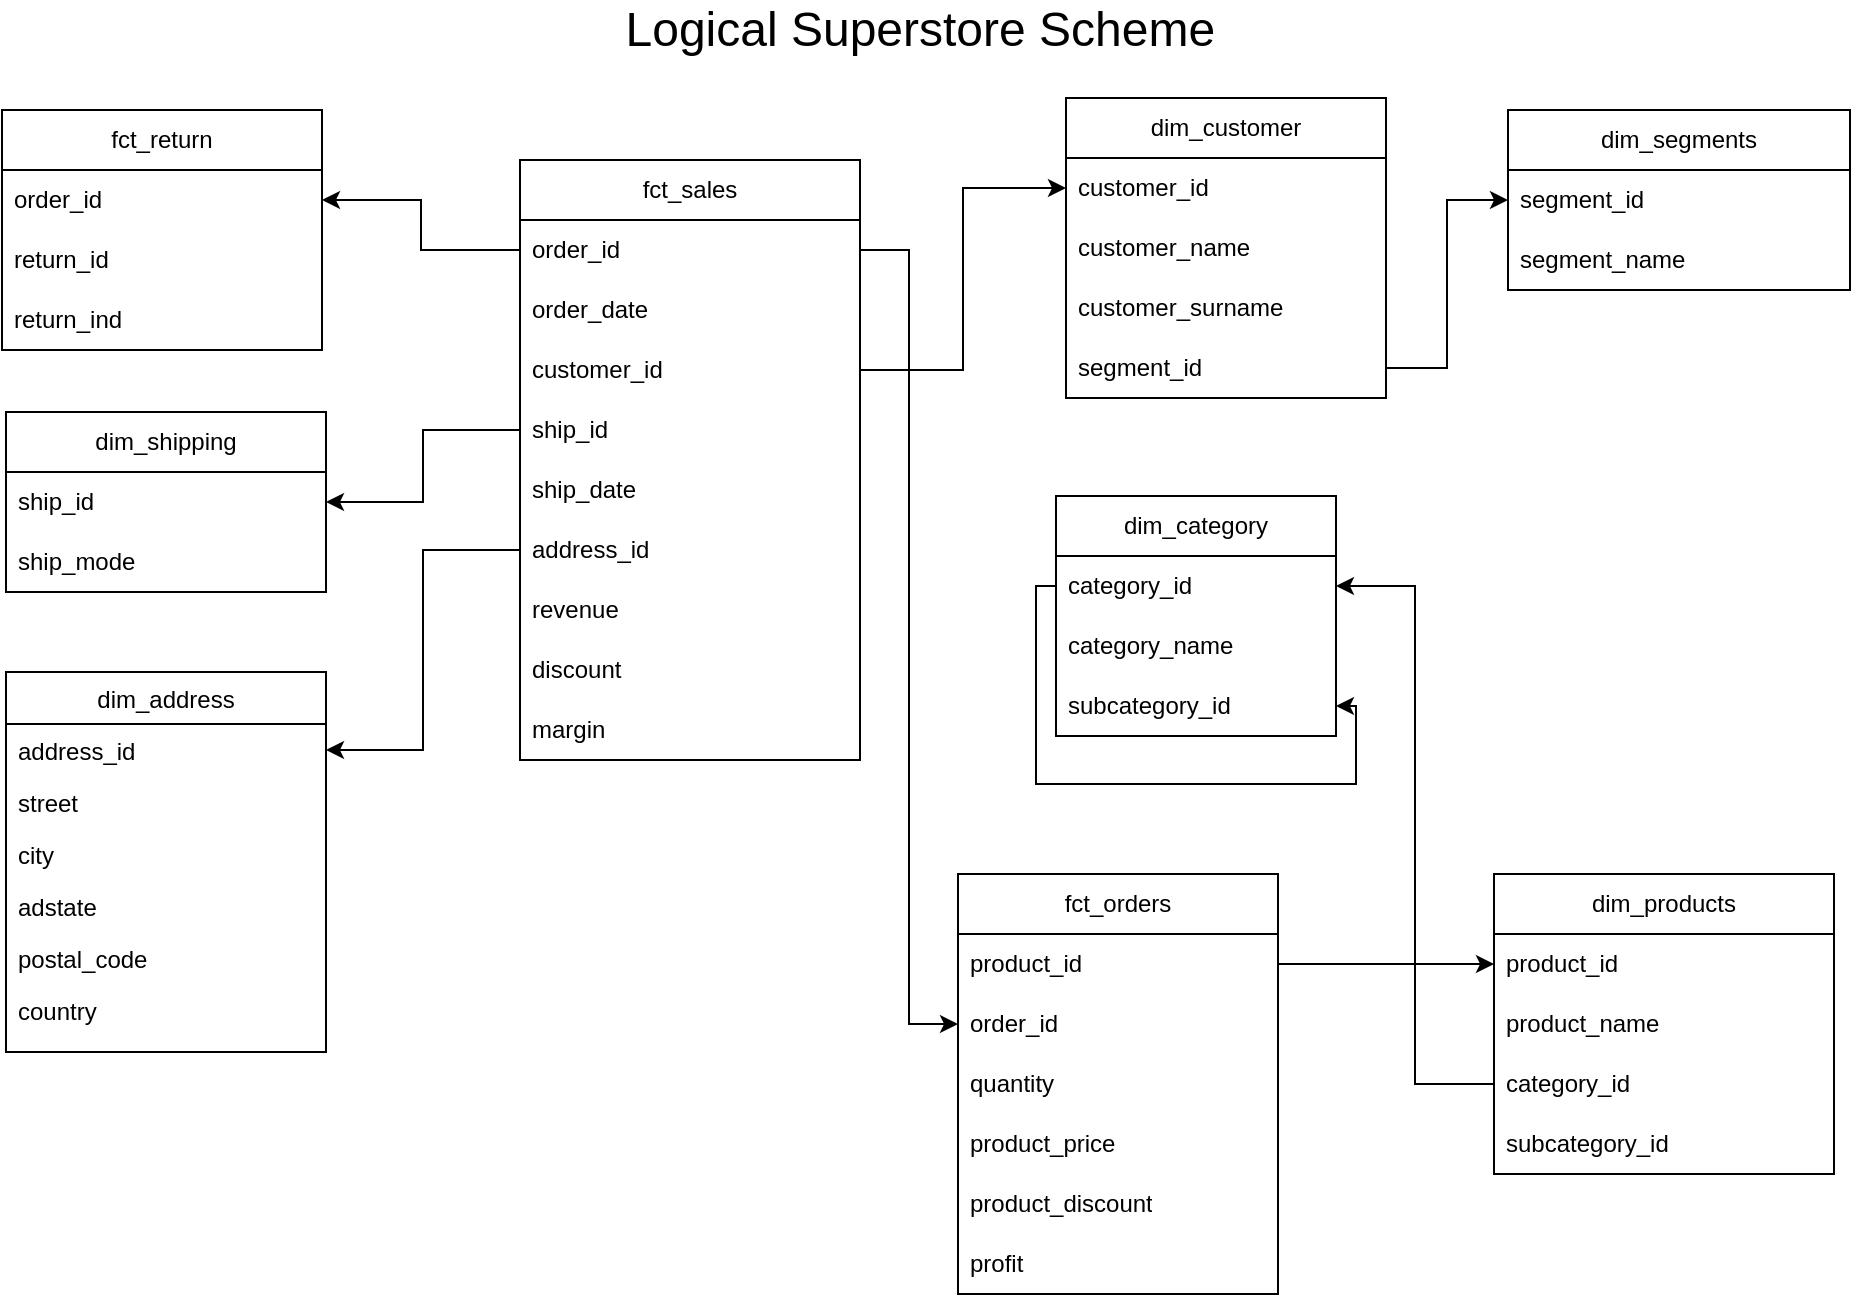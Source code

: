 <mxfile version="22.1.2" type="device">
  <diagram id="C5RBs43oDa-KdzZeNtuy" name="Page-1">
    <mxGraphModel dx="1216" dy="611" grid="0" gridSize="10" guides="1" tooltips="1" connect="1" arrows="1" fold="1" page="1" pageScale="1" pageWidth="1169" pageHeight="827" math="0" shadow="0">
      <root>
        <mxCell id="WIyWlLk6GJQsqaUBKTNV-0" />
        <mxCell id="WIyWlLk6GJQsqaUBKTNV-1" parent="WIyWlLk6GJQsqaUBKTNV-0" />
        <mxCell id="zkfFHV4jXpPFQw0GAbJ--17" value="dim_address" style="swimlane;fontStyle=0;align=center;verticalAlign=top;childLayout=stackLayout;horizontal=1;startSize=26;horizontalStack=0;resizeParent=1;resizeLast=0;collapsible=1;marginBottom=0;rounded=0;shadow=0;strokeWidth=1;" parent="WIyWlLk6GJQsqaUBKTNV-1" vertex="1">
          <mxGeometry x="93" y="433" width="160" height="190" as="geometry">
            <mxRectangle x="550" y="140" width="160" height="26" as="alternateBounds" />
          </mxGeometry>
        </mxCell>
        <mxCell id="o_RP_PDFznpl5rTQtfez-42" value="address_id" style="text;align=left;verticalAlign=top;spacingLeft=4;spacingRight=4;overflow=hidden;rotatable=0;points=[[0,0.5],[1,0.5]];portConstraint=eastwest;" parent="zkfFHV4jXpPFQw0GAbJ--17" vertex="1">
          <mxGeometry y="26" width="160" height="26" as="geometry" />
        </mxCell>
        <mxCell id="zkfFHV4jXpPFQw0GAbJ--18" value="street" style="text;align=left;verticalAlign=top;spacingLeft=4;spacingRight=4;overflow=hidden;rotatable=0;points=[[0,0.5],[1,0.5]];portConstraint=eastwest;" parent="zkfFHV4jXpPFQw0GAbJ--17" vertex="1">
          <mxGeometry y="52" width="160" height="26" as="geometry" />
        </mxCell>
        <mxCell id="zkfFHV4jXpPFQw0GAbJ--19" value="city" style="text;align=left;verticalAlign=top;spacingLeft=4;spacingRight=4;overflow=hidden;rotatable=0;points=[[0,0.5],[1,0.5]];portConstraint=eastwest;rounded=0;shadow=0;html=0;" parent="zkfFHV4jXpPFQw0GAbJ--17" vertex="1">
          <mxGeometry y="78" width="160" height="26" as="geometry" />
        </mxCell>
        <mxCell id="zkfFHV4jXpPFQw0GAbJ--20" value="adstate" style="text;align=left;verticalAlign=top;spacingLeft=4;spacingRight=4;overflow=hidden;rotatable=0;points=[[0,0.5],[1,0.5]];portConstraint=eastwest;rounded=0;shadow=0;html=0;" parent="zkfFHV4jXpPFQw0GAbJ--17" vertex="1">
          <mxGeometry y="104" width="160" height="26" as="geometry" />
        </mxCell>
        <mxCell id="zkfFHV4jXpPFQw0GAbJ--21" value="postal_code" style="text;align=left;verticalAlign=top;spacingLeft=4;spacingRight=4;overflow=hidden;rotatable=0;points=[[0,0.5],[1,0.5]];portConstraint=eastwest;rounded=0;shadow=0;html=0;" parent="zkfFHV4jXpPFQw0GAbJ--17" vertex="1">
          <mxGeometry y="130" width="160" height="26" as="geometry" />
        </mxCell>
        <mxCell id="zkfFHV4jXpPFQw0GAbJ--22" value="country" style="text;align=left;verticalAlign=top;spacingLeft=4;spacingRight=4;overflow=hidden;rotatable=0;points=[[0,0.5],[1,0.5]];portConstraint=eastwest;rounded=0;shadow=0;html=0;" parent="zkfFHV4jXpPFQw0GAbJ--17" vertex="1">
          <mxGeometry y="156" width="160" height="26" as="geometry" />
        </mxCell>
        <mxCell id="o_RP_PDFznpl5rTQtfez-4" value="fct_sales" style="swimlane;fontStyle=0;childLayout=stackLayout;horizontal=1;startSize=30;horizontalStack=0;resizeParent=1;resizeParentMax=0;resizeLast=0;collapsible=1;marginBottom=0;whiteSpace=wrap;html=1;" parent="WIyWlLk6GJQsqaUBKTNV-1" vertex="1">
          <mxGeometry x="350" y="177" width="170" height="300" as="geometry" />
        </mxCell>
        <mxCell id="o_RP_PDFznpl5rTQtfez-5" value="order_id" style="text;strokeColor=none;fillColor=none;align=left;verticalAlign=middle;spacingLeft=4;spacingRight=4;overflow=hidden;points=[[0,0.5],[1,0.5]];portConstraint=eastwest;rotatable=0;whiteSpace=wrap;html=1;" parent="o_RP_PDFznpl5rTQtfez-4" vertex="1">
          <mxGeometry y="30" width="170" height="30" as="geometry" />
        </mxCell>
        <mxCell id="o_RP_PDFznpl5rTQtfez-44" value="order_date" style="text;strokeColor=none;fillColor=none;align=left;verticalAlign=middle;spacingLeft=4;spacingRight=4;overflow=hidden;points=[[0,0.5],[1,0.5]];portConstraint=eastwest;rotatable=0;whiteSpace=wrap;html=1;" parent="o_RP_PDFznpl5rTQtfez-4" vertex="1">
          <mxGeometry y="60" width="170" height="30" as="geometry" />
        </mxCell>
        <mxCell id="o_RP_PDFznpl5rTQtfez-47" value="customer_id" style="text;strokeColor=none;fillColor=none;align=left;verticalAlign=middle;spacingLeft=4;spacingRight=4;overflow=hidden;points=[[0,0.5],[1,0.5]];portConstraint=eastwest;rotatable=0;whiteSpace=wrap;html=1;" parent="o_RP_PDFznpl5rTQtfez-4" vertex="1">
          <mxGeometry y="90" width="170" height="30" as="geometry" />
        </mxCell>
        <mxCell id="o_RP_PDFznpl5rTQtfez-6" value="ship_id" style="text;strokeColor=none;fillColor=none;align=left;verticalAlign=middle;spacingLeft=4;spacingRight=4;overflow=hidden;points=[[0,0.5],[1,0.5]];portConstraint=eastwest;rotatable=0;whiteSpace=wrap;html=1;" parent="o_RP_PDFznpl5rTQtfez-4" vertex="1">
          <mxGeometry y="120" width="170" height="30" as="geometry" />
        </mxCell>
        <mxCell id="o_RP_PDFznpl5rTQtfez-45" value="ship_date" style="text;strokeColor=none;fillColor=none;align=left;verticalAlign=middle;spacingLeft=4;spacingRight=4;overflow=hidden;points=[[0,0.5],[1,0.5]];portConstraint=eastwest;rotatable=0;whiteSpace=wrap;html=1;" parent="o_RP_PDFznpl5rTQtfez-4" vertex="1">
          <mxGeometry y="150" width="170" height="30" as="geometry" />
        </mxCell>
        <mxCell id="o_RP_PDFznpl5rTQtfez-7" value="address_id" style="text;strokeColor=none;fillColor=none;align=left;verticalAlign=middle;spacingLeft=4;spacingRight=4;overflow=hidden;points=[[0,0.5],[1,0.5]];portConstraint=eastwest;rotatable=0;whiteSpace=wrap;html=1;" parent="o_RP_PDFznpl5rTQtfez-4" vertex="1">
          <mxGeometry y="180" width="170" height="30" as="geometry" />
        </mxCell>
        <mxCell id="nSA21TQ6N0AyQZz82RLR-5" value="revenue" style="text;strokeColor=none;fillColor=none;align=left;verticalAlign=middle;spacingLeft=4;spacingRight=4;overflow=hidden;points=[[0,0.5],[1,0.5]];portConstraint=eastwest;rotatable=0;whiteSpace=wrap;html=1;" parent="o_RP_PDFznpl5rTQtfez-4" vertex="1">
          <mxGeometry y="210" width="170" height="30" as="geometry" />
        </mxCell>
        <mxCell id="nSA21TQ6N0AyQZz82RLR-4" value="discount" style="text;strokeColor=none;fillColor=none;align=left;verticalAlign=middle;spacingLeft=4;spacingRight=4;overflow=hidden;points=[[0,0.5],[1,0.5]];portConstraint=eastwest;rotatable=0;whiteSpace=wrap;html=1;" parent="o_RP_PDFznpl5rTQtfez-4" vertex="1">
          <mxGeometry y="240" width="170" height="30" as="geometry" />
        </mxCell>
        <mxCell id="nSA21TQ6N0AyQZz82RLR-3" value="margin" style="text;strokeColor=none;fillColor=none;align=left;verticalAlign=middle;spacingLeft=4;spacingRight=4;overflow=hidden;points=[[0,0.5],[1,0.5]];portConstraint=eastwest;rotatable=0;whiteSpace=wrap;html=1;" parent="o_RP_PDFznpl5rTQtfez-4" vertex="1">
          <mxGeometry y="270" width="170" height="30" as="geometry" />
        </mxCell>
        <mxCell id="o_RP_PDFznpl5rTQtfez-8" value="dim_customer" style="swimlane;fontStyle=0;childLayout=stackLayout;horizontal=1;startSize=30;horizontalStack=0;resizeParent=1;resizeParentMax=0;resizeLast=0;collapsible=1;marginBottom=0;whiteSpace=wrap;html=1;" parent="WIyWlLk6GJQsqaUBKTNV-1" vertex="1">
          <mxGeometry x="623" y="146" width="160" height="150" as="geometry" />
        </mxCell>
        <mxCell id="o_RP_PDFznpl5rTQtfez-9" value="customer_id" style="text;strokeColor=none;fillColor=none;align=left;verticalAlign=middle;spacingLeft=4;spacingRight=4;overflow=hidden;points=[[0,0.5],[1,0.5]];portConstraint=eastwest;rotatable=0;whiteSpace=wrap;html=1;" parent="o_RP_PDFznpl5rTQtfez-8" vertex="1">
          <mxGeometry y="30" width="160" height="30" as="geometry" />
        </mxCell>
        <mxCell id="o_RP_PDFznpl5rTQtfez-10" value="customer_name" style="text;strokeColor=none;fillColor=none;align=left;verticalAlign=middle;spacingLeft=4;spacingRight=4;overflow=hidden;points=[[0,0.5],[1,0.5]];portConstraint=eastwest;rotatable=0;whiteSpace=wrap;html=1;" parent="o_RP_PDFznpl5rTQtfez-8" vertex="1">
          <mxGeometry y="60" width="160" height="30" as="geometry" />
        </mxCell>
        <mxCell id="o_RP_PDFznpl5rTQtfez-11" value="customer_surname" style="text;strokeColor=none;fillColor=none;align=left;verticalAlign=middle;spacingLeft=4;spacingRight=4;overflow=hidden;points=[[0,0.5],[1,0.5]];portConstraint=eastwest;rotatable=0;whiteSpace=wrap;html=1;" parent="o_RP_PDFznpl5rTQtfez-8" vertex="1">
          <mxGeometry y="90" width="160" height="30" as="geometry" />
        </mxCell>
        <mxCell id="o_RP_PDFznpl5rTQtfez-69" value="segment_id" style="text;strokeColor=none;fillColor=none;align=left;verticalAlign=middle;spacingLeft=4;spacingRight=4;overflow=hidden;points=[[0,0.5],[1,0.5]];portConstraint=eastwest;rotatable=0;whiteSpace=wrap;html=1;" parent="o_RP_PDFznpl5rTQtfez-8" vertex="1">
          <mxGeometry y="120" width="160" height="30" as="geometry" />
        </mxCell>
        <mxCell id="o_RP_PDFznpl5rTQtfez-20" value="fct_return" style="swimlane;fontStyle=0;childLayout=stackLayout;horizontal=1;startSize=30;horizontalStack=0;resizeParent=1;resizeParentMax=0;resizeLast=0;collapsible=1;marginBottom=0;whiteSpace=wrap;html=1;" parent="WIyWlLk6GJQsqaUBKTNV-1" vertex="1">
          <mxGeometry x="91" y="152" width="160" height="120" as="geometry" />
        </mxCell>
        <mxCell id="o_RP_PDFznpl5rTQtfez-21" value="order_id" style="text;strokeColor=none;fillColor=none;align=left;verticalAlign=middle;spacingLeft=4;spacingRight=4;overflow=hidden;points=[[0,0.5],[1,0.5]];portConstraint=eastwest;rotatable=0;whiteSpace=wrap;html=1;" parent="o_RP_PDFznpl5rTQtfez-20" vertex="1">
          <mxGeometry y="30" width="160" height="30" as="geometry" />
        </mxCell>
        <mxCell id="o_RP_PDFznpl5rTQtfez-85" value="return_id" style="text;strokeColor=none;fillColor=none;align=left;verticalAlign=middle;spacingLeft=4;spacingRight=4;overflow=hidden;points=[[0,0.5],[1,0.5]];portConstraint=eastwest;rotatable=0;whiteSpace=wrap;html=1;" parent="o_RP_PDFznpl5rTQtfez-20" vertex="1">
          <mxGeometry y="60" width="160" height="30" as="geometry" />
        </mxCell>
        <mxCell id="aY0EvBPh0pffLBrw9_8d-1" value="return_ind" style="text;strokeColor=none;fillColor=none;align=left;verticalAlign=middle;spacingLeft=4;spacingRight=4;overflow=hidden;points=[[0,0.5],[1,0.5]];portConstraint=eastwest;rotatable=0;whiteSpace=wrap;html=1;" parent="o_RP_PDFznpl5rTQtfez-20" vertex="1">
          <mxGeometry y="90" width="160" height="30" as="geometry" />
        </mxCell>
        <mxCell id="o_RP_PDFznpl5rTQtfez-24" value="fct_orders" style="swimlane;fontStyle=0;childLayout=stackLayout;horizontal=1;startSize=30;horizontalStack=0;resizeParent=1;resizeParentMax=0;resizeLast=0;collapsible=1;marginBottom=0;whiteSpace=wrap;html=1;" parent="WIyWlLk6GJQsqaUBKTNV-1" vertex="1">
          <mxGeometry x="569" y="534" width="160" height="210" as="geometry" />
        </mxCell>
        <mxCell id="o_RP_PDFznpl5rTQtfez-26" value="product_id" style="text;strokeColor=none;fillColor=none;align=left;verticalAlign=middle;spacingLeft=4;spacingRight=4;overflow=hidden;points=[[0,0.5],[1,0.5]];portConstraint=eastwest;rotatable=0;whiteSpace=wrap;html=1;" parent="o_RP_PDFznpl5rTQtfez-24" vertex="1">
          <mxGeometry y="30" width="160" height="30" as="geometry" />
        </mxCell>
        <mxCell id="o_RP_PDFznpl5rTQtfez-25" value="order_id" style="text;strokeColor=none;fillColor=none;align=left;verticalAlign=middle;spacingLeft=4;spacingRight=4;overflow=hidden;points=[[0,0.5],[1,0.5]];portConstraint=eastwest;rotatable=0;whiteSpace=wrap;html=1;" parent="o_RP_PDFznpl5rTQtfez-24" vertex="1">
          <mxGeometry y="60" width="160" height="30" as="geometry" />
        </mxCell>
        <mxCell id="o_RP_PDFznpl5rTQtfez-59" value="quantity" style="text;strokeColor=none;fillColor=none;align=left;verticalAlign=middle;spacingLeft=4;spacingRight=4;overflow=hidden;points=[[0,0.5],[1,0.5]];portConstraint=eastwest;rotatable=0;whiteSpace=wrap;html=1;" parent="o_RP_PDFznpl5rTQtfez-24" vertex="1">
          <mxGeometry y="90" width="160" height="30" as="geometry" />
        </mxCell>
        <mxCell id="o_RP_PDFznpl5rTQtfez-60" value="product_price" style="text;strokeColor=none;fillColor=none;align=left;verticalAlign=middle;spacingLeft=4;spacingRight=4;overflow=hidden;points=[[0,0.5],[1,0.5]];portConstraint=eastwest;rotatable=0;whiteSpace=wrap;html=1;" parent="o_RP_PDFznpl5rTQtfez-24" vertex="1">
          <mxGeometry y="120" width="160" height="30" as="geometry" />
        </mxCell>
        <mxCell id="o_RP_PDFznpl5rTQtfez-61" value="product_discount" style="text;strokeColor=none;fillColor=none;align=left;verticalAlign=middle;spacingLeft=4;spacingRight=4;overflow=hidden;points=[[0,0.5],[1,0.5]];portConstraint=eastwest;rotatable=0;whiteSpace=wrap;html=1;" parent="o_RP_PDFznpl5rTQtfez-24" vertex="1">
          <mxGeometry y="150" width="160" height="30" as="geometry" />
        </mxCell>
        <mxCell id="o_RP_PDFznpl5rTQtfez-82" value="profit" style="text;strokeColor=none;fillColor=none;align=left;verticalAlign=middle;spacingLeft=4;spacingRight=4;overflow=hidden;points=[[0,0.5],[1,0.5]];portConstraint=eastwest;rotatable=0;whiteSpace=wrap;html=1;" parent="o_RP_PDFznpl5rTQtfez-24" vertex="1">
          <mxGeometry y="180" width="160" height="30" as="geometry" />
        </mxCell>
        <mxCell id="o_RP_PDFznpl5rTQtfez-30" value="dim_shipping" style="swimlane;fontStyle=0;childLayout=stackLayout;horizontal=1;startSize=30;horizontalStack=0;resizeParent=1;resizeParentMax=0;resizeLast=0;collapsible=1;marginBottom=0;whiteSpace=wrap;html=1;" parent="WIyWlLk6GJQsqaUBKTNV-1" vertex="1">
          <mxGeometry x="93" y="303" width="160" height="90" as="geometry" />
        </mxCell>
        <mxCell id="o_RP_PDFznpl5rTQtfez-31" value="ship_id" style="text;strokeColor=none;fillColor=none;align=left;verticalAlign=middle;spacingLeft=4;spacingRight=4;overflow=hidden;points=[[0,0.5],[1,0.5]];portConstraint=eastwest;rotatable=0;whiteSpace=wrap;html=1;" parent="o_RP_PDFznpl5rTQtfez-30" vertex="1">
          <mxGeometry y="30" width="160" height="30" as="geometry" />
        </mxCell>
        <mxCell id="o_RP_PDFznpl5rTQtfez-32" value="ship_mode" style="text;strokeColor=none;fillColor=none;align=left;verticalAlign=middle;spacingLeft=4;spacingRight=4;overflow=hidden;points=[[0,0.5],[1,0.5]];portConstraint=eastwest;rotatable=0;whiteSpace=wrap;html=1;" parent="o_RP_PDFznpl5rTQtfez-30" vertex="1">
          <mxGeometry y="60" width="160" height="30" as="geometry" />
        </mxCell>
        <mxCell id="o_RP_PDFznpl5rTQtfez-34" value="" style="endArrow=classic;html=1;rounded=0;edgeStyle=orthogonalEdgeStyle;endFill=1;" parent="WIyWlLk6GJQsqaUBKTNV-1" source="o_RP_PDFznpl5rTQtfez-6" target="o_RP_PDFznpl5rTQtfez-31" edge="1">
          <mxGeometry width="50" height="50" relative="1" as="geometry">
            <mxPoint x="622" y="640" as="sourcePoint" />
            <mxPoint x="672" y="590" as="targetPoint" />
          </mxGeometry>
        </mxCell>
        <mxCell id="o_RP_PDFznpl5rTQtfez-64" value="dim_segments" style="swimlane;fontStyle=0;childLayout=stackLayout;horizontal=1;startSize=30;horizontalStack=0;resizeParent=1;resizeParentMax=0;resizeLast=0;collapsible=1;marginBottom=0;whiteSpace=wrap;html=1;" parent="WIyWlLk6GJQsqaUBKTNV-1" vertex="1">
          <mxGeometry x="844" y="152" width="171" height="90" as="geometry" />
        </mxCell>
        <mxCell id="o_RP_PDFznpl5rTQtfez-65" value="segment_id" style="text;strokeColor=none;fillColor=none;align=left;verticalAlign=middle;spacingLeft=4;spacingRight=4;overflow=hidden;points=[[0,0.5],[1,0.5]];portConstraint=eastwest;rotatable=0;whiteSpace=wrap;html=1;" parent="o_RP_PDFznpl5rTQtfez-64" vertex="1">
          <mxGeometry y="30" width="171" height="30" as="geometry" />
        </mxCell>
        <mxCell id="o_RP_PDFznpl5rTQtfez-66" value="segment_name" style="text;strokeColor=none;fillColor=none;align=left;verticalAlign=middle;spacingLeft=4;spacingRight=4;overflow=hidden;points=[[0,0.5],[1,0.5]];portConstraint=eastwest;rotatable=0;whiteSpace=wrap;html=1;" parent="o_RP_PDFznpl5rTQtfez-64" vertex="1">
          <mxGeometry y="60" width="171" height="30" as="geometry" />
        </mxCell>
        <mxCell id="o_RP_PDFznpl5rTQtfez-89" value="" style="endArrow=classic;html=1;rounded=0;edgeStyle=orthogonalEdgeStyle;endFill=1;" parent="WIyWlLk6GJQsqaUBKTNV-1" source="o_RP_PDFznpl5rTQtfez-7" target="o_RP_PDFznpl5rTQtfez-42" edge="1">
          <mxGeometry width="50" height="50" relative="1" as="geometry">
            <mxPoint x="542" y="800" as="sourcePoint" />
            <mxPoint x="592" y="750" as="targetPoint" />
          </mxGeometry>
        </mxCell>
        <mxCell id="o_RP_PDFznpl5rTQtfez-99" value="" style="endArrow=classic;html=1;rounded=0;edgeStyle=orthogonalEdgeStyle;endFill=1;" parent="WIyWlLk6GJQsqaUBKTNV-1" source="o_RP_PDFznpl5rTQtfez-26" target="o_RP_PDFznpl5rTQtfez-13" edge="1">
          <mxGeometry width="50" height="50" relative="1" as="geometry">
            <mxPoint x="222" y="180" as="sourcePoint" />
            <mxPoint x="272" y="130" as="targetPoint" />
          </mxGeometry>
        </mxCell>
        <mxCell id="aY0EvBPh0pffLBrw9_8d-2" value="" style="endArrow=classic;html=1;rounded=0;edgeStyle=orthogonalEdgeStyle;endFill=1;" parent="WIyWlLk6GJQsqaUBKTNV-1" source="o_RP_PDFznpl5rTQtfez-5" target="o_RP_PDFznpl5rTQtfez-21" edge="1">
          <mxGeometry width="50" height="50" relative="1" as="geometry">
            <mxPoint x="524" y="287" as="sourcePoint" />
            <mxPoint x="574" y="237" as="targetPoint" />
          </mxGeometry>
        </mxCell>
        <mxCell id="YIbGFYIwtCuIiZdqGfPO-0" value="dim_category" style="swimlane;fontStyle=0;childLayout=stackLayout;horizontal=1;startSize=30;horizontalStack=0;resizeParent=1;resizeParentMax=0;resizeLast=0;collapsible=1;marginBottom=0;whiteSpace=wrap;html=1;" parent="WIyWlLk6GJQsqaUBKTNV-1" vertex="1">
          <mxGeometry x="618" y="345" width="140" height="120" as="geometry" />
        </mxCell>
        <mxCell id="YIbGFYIwtCuIiZdqGfPO-2" value="category_id" style="text;strokeColor=none;fillColor=none;align=left;verticalAlign=middle;spacingLeft=4;spacingRight=4;overflow=hidden;points=[[0,0.5],[1,0.5]];portConstraint=eastwest;rotatable=0;whiteSpace=wrap;html=1;" parent="YIbGFYIwtCuIiZdqGfPO-0" vertex="1">
          <mxGeometry y="30" width="140" height="30" as="geometry" />
        </mxCell>
        <mxCell id="YIbGFYIwtCuIiZdqGfPO-12" value="category_name" style="text;strokeColor=none;fillColor=none;align=left;verticalAlign=middle;spacingLeft=4;spacingRight=4;overflow=hidden;points=[[0,0.5],[1,0.5]];portConstraint=eastwest;rotatable=0;whiteSpace=wrap;html=1;" parent="YIbGFYIwtCuIiZdqGfPO-0" vertex="1">
          <mxGeometry y="60" width="140" height="30" as="geometry" />
        </mxCell>
        <mxCell id="YIbGFYIwtCuIiZdqGfPO-3" value="subcategory_id" style="text;strokeColor=none;fillColor=none;align=left;verticalAlign=middle;spacingLeft=4;spacingRight=4;overflow=hidden;points=[[0,0.5],[1,0.5]];portConstraint=eastwest;rotatable=0;whiteSpace=wrap;html=1;" parent="YIbGFYIwtCuIiZdqGfPO-0" vertex="1">
          <mxGeometry y="90" width="140" height="30" as="geometry" />
        </mxCell>
        <mxCell id="Ya1xUF53WNgOlHYMvwaJ-3" value="" style="endArrow=classic;html=1;rounded=0;edgeStyle=orthogonalEdgeStyle;" parent="YIbGFYIwtCuIiZdqGfPO-0" source="YIbGFYIwtCuIiZdqGfPO-2" target="YIbGFYIwtCuIiZdqGfPO-3" edge="1">
          <mxGeometry width="50" height="50" relative="1" as="geometry">
            <mxPoint x="128" y="127" as="sourcePoint" />
            <mxPoint x="178" y="77" as="targetPoint" />
            <Array as="points">
              <mxPoint x="-10" y="45" />
              <mxPoint x="-10" y="144" />
              <mxPoint x="150" y="144" />
              <mxPoint x="150" y="105" />
            </Array>
          </mxGeometry>
        </mxCell>
        <mxCell id="YIbGFYIwtCuIiZdqGfPO-5" value="" style="endArrow=classic;html=1;rounded=0;edgeStyle=orthogonalEdgeStyle;endFill=1;" parent="WIyWlLk6GJQsqaUBKTNV-1" source="o_RP_PDFznpl5rTQtfez-71" target="YIbGFYIwtCuIiZdqGfPO-2" edge="1">
          <mxGeometry width="50" height="50" relative="1" as="geometry">
            <mxPoint x="522" y="210" as="sourcePoint" />
            <mxPoint x="572" y="160" as="targetPoint" />
          </mxGeometry>
        </mxCell>
        <mxCell id="o_RP_PDFznpl5rTQtfez-12" value="dim_products" style="swimlane;fontStyle=0;childLayout=stackLayout;horizontal=1;startSize=30;horizontalStack=0;resizeParent=1;resizeParentMax=0;resizeLast=0;collapsible=1;marginBottom=0;whiteSpace=wrap;html=1;" parent="WIyWlLk6GJQsqaUBKTNV-1" vertex="1">
          <mxGeometry x="837" y="534" width="170" height="150" as="geometry" />
        </mxCell>
        <mxCell id="o_RP_PDFznpl5rTQtfez-13" value="product_id" style="text;strokeColor=none;fillColor=none;align=left;verticalAlign=middle;spacingLeft=4;spacingRight=4;overflow=hidden;points=[[0,0.5],[1,0.5]];portConstraint=eastwest;rotatable=0;whiteSpace=wrap;html=1;" parent="o_RP_PDFznpl5rTQtfez-12" vertex="1">
          <mxGeometry y="30" width="170" height="30" as="geometry" />
        </mxCell>
        <mxCell id="o_RP_PDFznpl5rTQtfez-14" value="product_name" style="text;strokeColor=none;fillColor=none;align=left;verticalAlign=middle;spacingLeft=4;spacingRight=4;overflow=hidden;points=[[0,0.5],[1,0.5]];portConstraint=eastwest;rotatable=0;whiteSpace=wrap;html=1;" parent="o_RP_PDFznpl5rTQtfez-12" vertex="1">
          <mxGeometry y="60" width="170" height="30" as="geometry" />
        </mxCell>
        <mxCell id="o_RP_PDFznpl5rTQtfez-71" value="category_id" style="text;strokeColor=none;fillColor=none;align=left;verticalAlign=middle;spacingLeft=4;spacingRight=4;overflow=hidden;points=[[0,0.5],[1,0.5]];portConstraint=eastwest;rotatable=0;whiteSpace=wrap;html=1;" parent="o_RP_PDFznpl5rTQtfez-12" vertex="1">
          <mxGeometry y="90" width="170" height="30" as="geometry" />
        </mxCell>
        <mxCell id="o_RP_PDFznpl5rTQtfez-15" value="subcategory_id" style="text;strokeColor=none;fillColor=none;align=left;verticalAlign=middle;spacingLeft=4;spacingRight=4;overflow=hidden;points=[[0,0.5],[1,0.5]];portConstraint=eastwest;rotatable=0;whiteSpace=wrap;html=1;" parent="o_RP_PDFznpl5rTQtfez-12" vertex="1">
          <mxGeometry y="120" width="170" height="30" as="geometry" />
        </mxCell>
        <mxCell id="o_RP_PDFznpl5rTQtfez-88" value="" style="endArrow=classic;html=1;rounded=0;edgeStyle=orthogonalEdgeStyle;endFill=1;" parent="WIyWlLk6GJQsqaUBKTNV-1" source="o_RP_PDFznpl5rTQtfez-47" target="o_RP_PDFznpl5rTQtfez-9" edge="1">
          <mxGeometry width="50" height="50" relative="1" as="geometry">
            <mxPoint x="242" y="630" as="sourcePoint" />
            <mxPoint x="192" y="680" as="targetPoint" />
          </mxGeometry>
        </mxCell>
        <mxCell id="Ya1xUF53WNgOlHYMvwaJ-1" value="" style="endArrow=classic;html=1;rounded=0;edgeStyle=orthogonalEdgeStyle;" parent="WIyWlLk6GJQsqaUBKTNV-1" source="o_RP_PDFznpl5rTQtfez-5" target="o_RP_PDFznpl5rTQtfez-25" edge="1">
          <mxGeometry width="50" height="50" relative="1" as="geometry">
            <mxPoint x="666" y="384" as="sourcePoint" />
            <mxPoint x="616" y="434" as="targetPoint" />
          </mxGeometry>
        </mxCell>
        <mxCell id="o_RP_PDFznpl5rTQtfez-68" value="" style="endArrow=classic;html=1;rounded=0;edgeStyle=orthogonalEdgeStyle;endFill=1;" parent="WIyWlLk6GJQsqaUBKTNV-1" source="o_RP_PDFznpl5rTQtfez-69" target="o_RP_PDFznpl5rTQtfez-65" edge="1">
          <mxGeometry width="50" height="50" relative="1" as="geometry">
            <mxPoint x="542" y="965" as="sourcePoint" />
            <mxPoint x="542" y="1120" as="targetPoint" />
          </mxGeometry>
        </mxCell>
        <mxCell id="Ya1xUF53WNgOlHYMvwaJ-4" value="&lt;font style=&quot;font-size: 24px;&quot;&gt;Logical Superstore Scheme&amp;nbsp;&lt;/font&gt;" style="text;html=1;strokeColor=none;fillColor=none;align=center;verticalAlign=middle;whiteSpace=wrap;rounded=0;" parent="WIyWlLk6GJQsqaUBKTNV-1" vertex="1">
          <mxGeometry x="329" y="97" width="449" height="30" as="geometry" />
        </mxCell>
      </root>
    </mxGraphModel>
  </diagram>
</mxfile>
